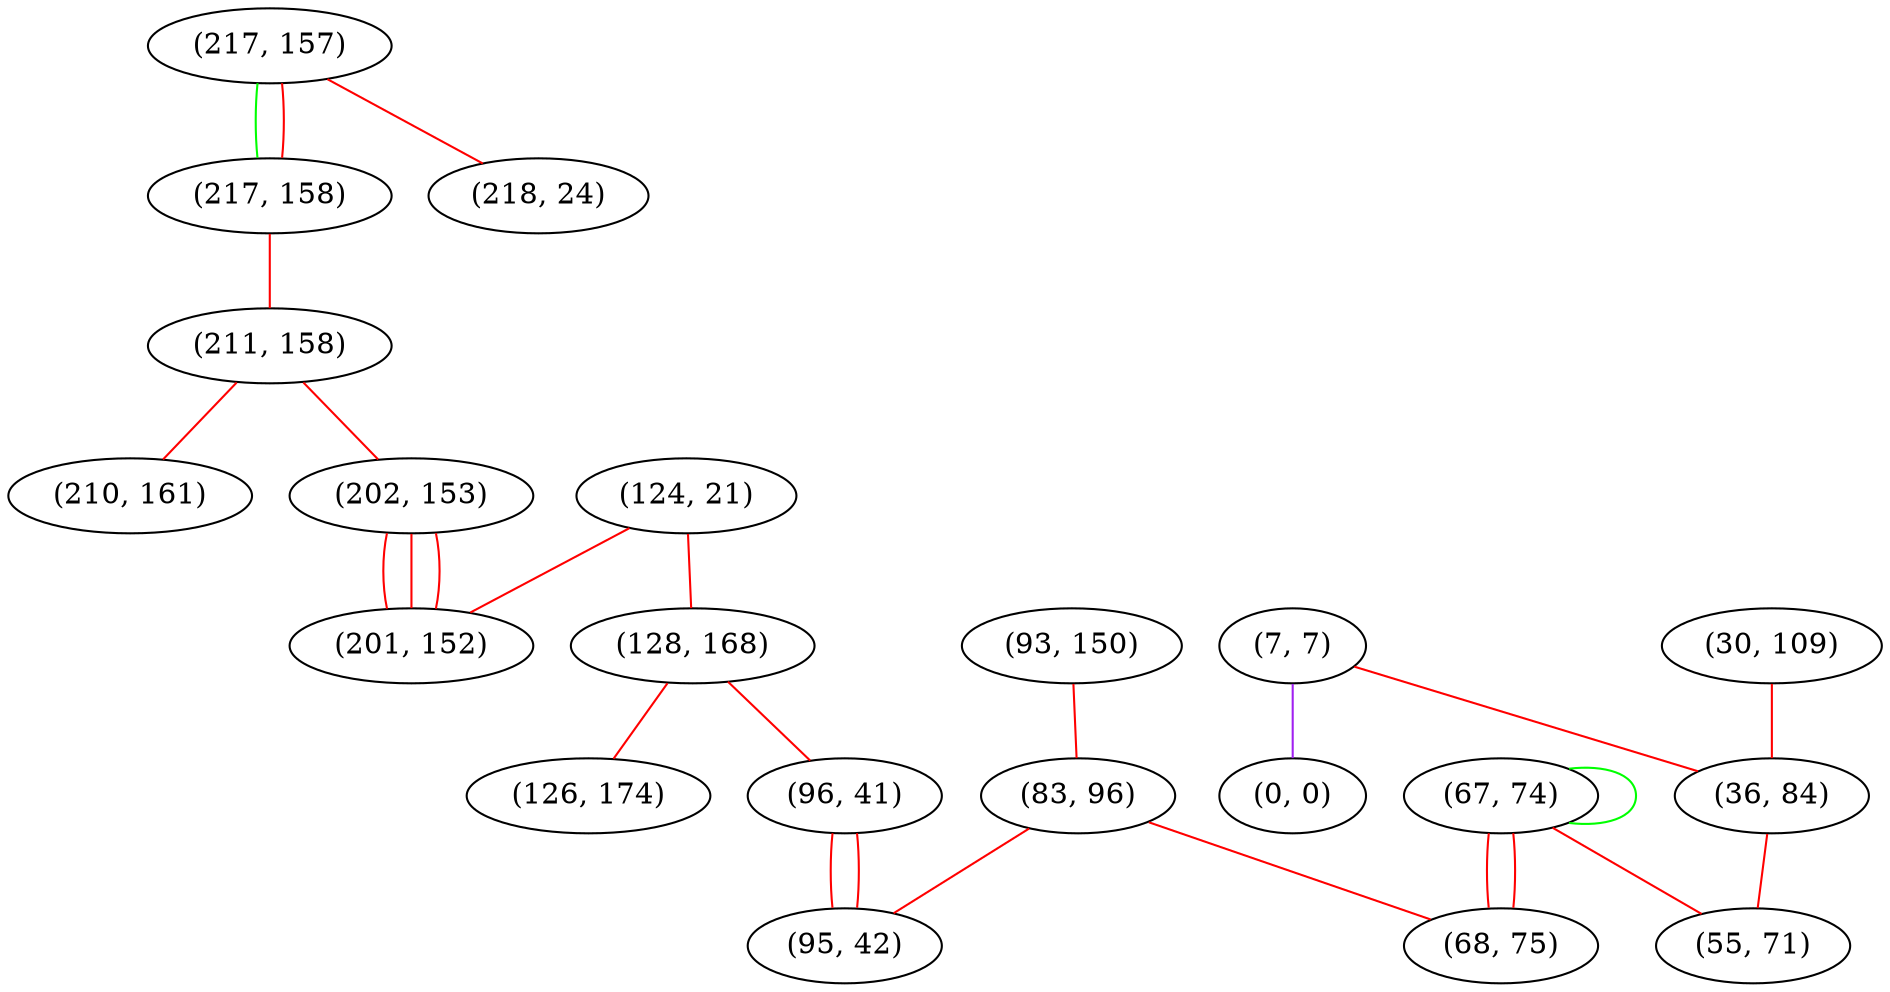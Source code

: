 graph "" {
"(217, 157)";
"(124, 21)";
"(128, 168)";
"(217, 158)";
"(126, 174)";
"(211, 158)";
"(67, 74)";
"(7, 7)";
"(202, 153)";
"(93, 150)";
"(96, 41)";
"(210, 161)";
"(0, 0)";
"(30, 109)";
"(218, 24)";
"(83, 96)";
"(95, 42)";
"(201, 152)";
"(36, 84)";
"(55, 71)";
"(68, 75)";
"(217, 157)" -- "(218, 24)"  [color=red, key=0, weight=1];
"(217, 157)" -- "(217, 158)"  [color=green, key=0, weight=2];
"(217, 157)" -- "(217, 158)"  [color=red, key=1, weight=1];
"(124, 21)" -- "(201, 152)"  [color=red, key=0, weight=1];
"(124, 21)" -- "(128, 168)"  [color=red, key=0, weight=1];
"(128, 168)" -- "(96, 41)"  [color=red, key=0, weight=1];
"(128, 168)" -- "(126, 174)"  [color=red, key=0, weight=1];
"(217, 158)" -- "(211, 158)"  [color=red, key=0, weight=1];
"(211, 158)" -- "(210, 161)"  [color=red, key=0, weight=1];
"(211, 158)" -- "(202, 153)"  [color=red, key=0, weight=1];
"(67, 74)" -- "(67, 74)"  [color=green, key=0, weight=2];
"(67, 74)" -- "(55, 71)"  [color=red, key=0, weight=1];
"(67, 74)" -- "(68, 75)"  [color=red, key=0, weight=1];
"(67, 74)" -- "(68, 75)"  [color=red, key=1, weight=1];
"(7, 7)" -- "(36, 84)"  [color=red, key=0, weight=1];
"(7, 7)" -- "(0, 0)"  [color=purple, key=0, weight=4];
"(202, 153)" -- "(201, 152)"  [color=red, key=0, weight=1];
"(202, 153)" -- "(201, 152)"  [color=red, key=1, weight=1];
"(202, 153)" -- "(201, 152)"  [color=red, key=2, weight=1];
"(93, 150)" -- "(83, 96)"  [color=red, key=0, weight=1];
"(96, 41)" -- "(95, 42)"  [color=red, key=0, weight=1];
"(96, 41)" -- "(95, 42)"  [color=red, key=1, weight=1];
"(30, 109)" -- "(36, 84)"  [color=red, key=0, weight=1];
"(83, 96)" -- "(95, 42)"  [color=red, key=0, weight=1];
"(83, 96)" -- "(68, 75)"  [color=red, key=0, weight=1];
"(36, 84)" -- "(55, 71)"  [color=red, key=0, weight=1];
}
